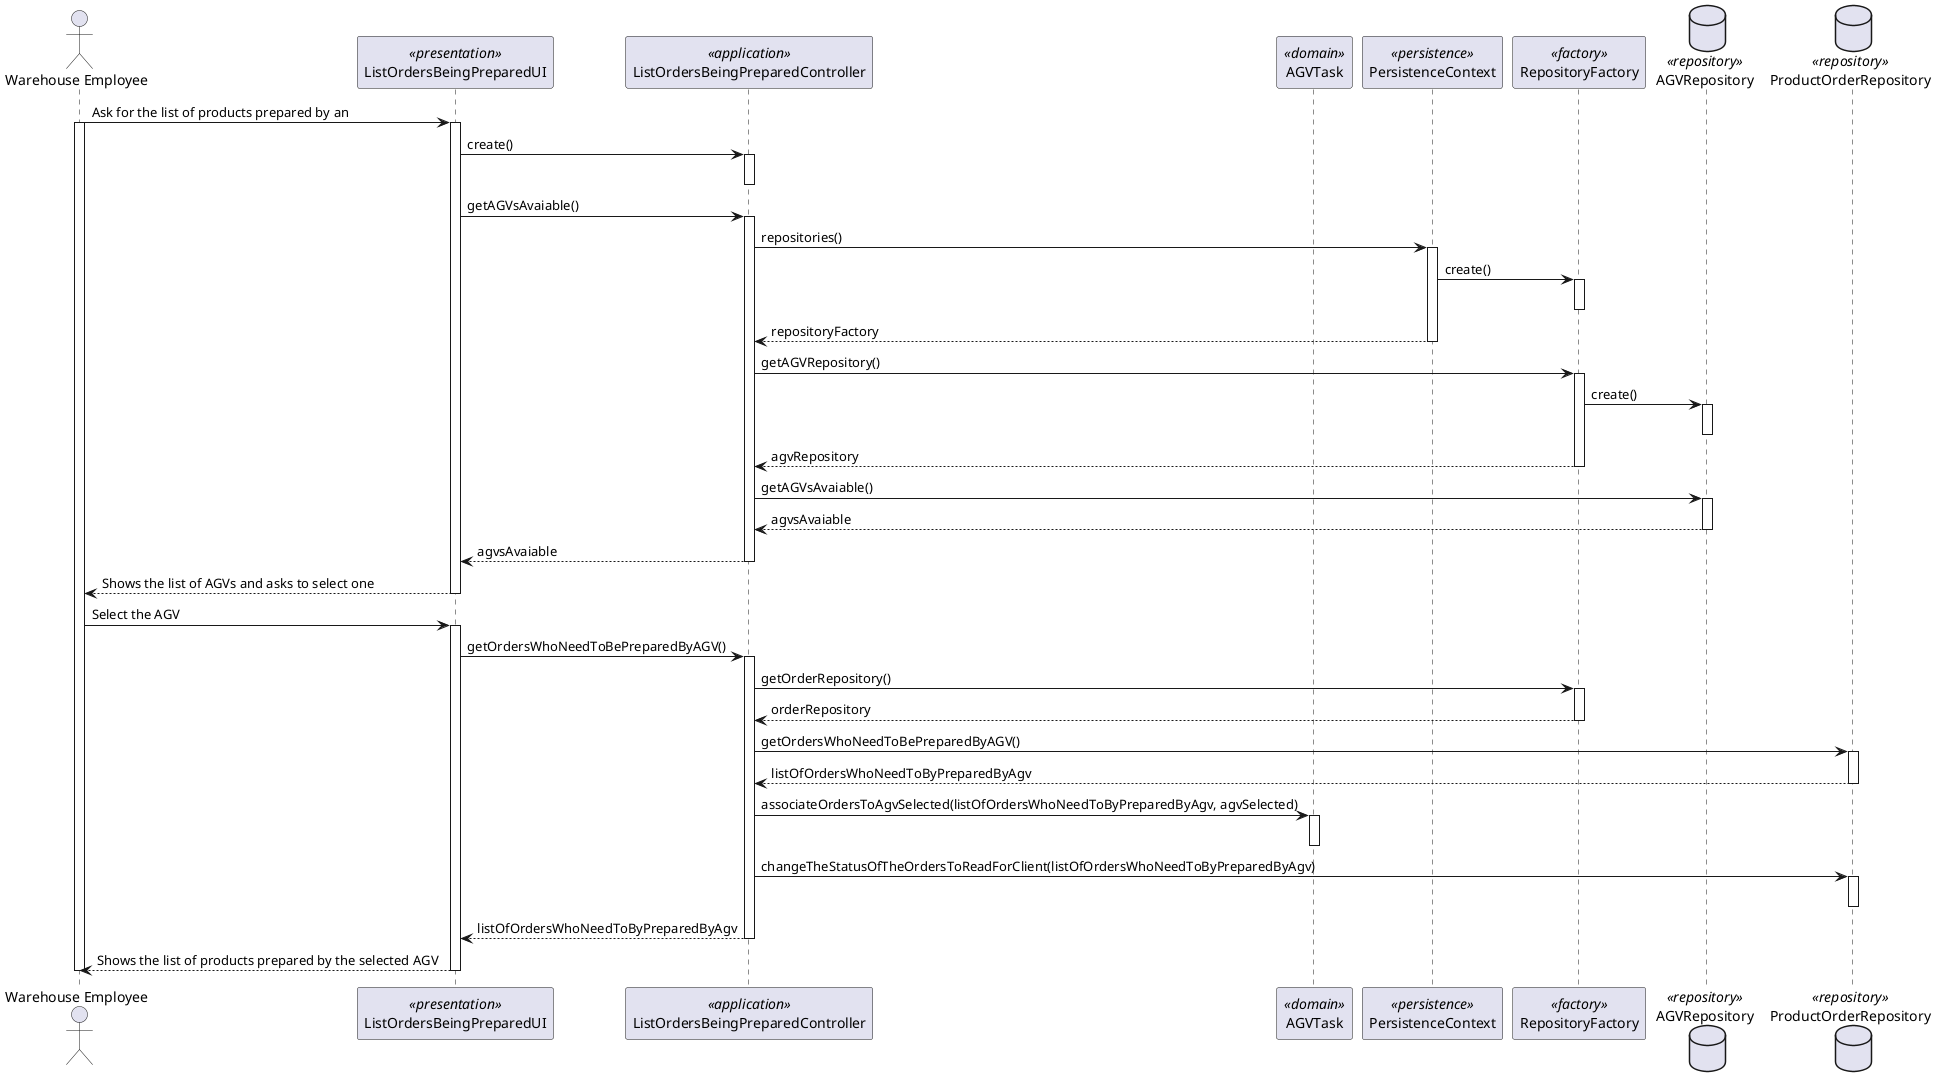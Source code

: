 @startuml
'http://plantuml.com/skinparam.html

actor "Warehouse Employee" as EMPLOYEE
participant ListOrdersBeingPreparedUI as UI <<presentation>>
participant ListOrdersBeingPreparedController as CONTROLLER <<application>>
participant AGVTask as TASK <<domain>>
participant PersistenceContext as PERSISTENCE <<persistence>>
participant RepositoryFactory as FACTORY <<factory>>
database AGVRepository as REPOSITORY_AGV <<repository>>
database ProductOrderRepository as REPOSITORY_ORDERS <<repository>>

EMPLOYEE -> UI: Ask for the list of products prepared by an
activate EMPLOYEE
activate UI

UI -> CONTROLLER: create()

activate CONTROLLER
deactivate CONTROLLER

UI -> CONTROLLER : getAGVsAvaiable()
activate CONTROLLER

CONTROLLER -> PERSISTENCE : repositories()

activate PERSISTENCE

PERSISTENCE -> FACTORY : create()

activate FACTORY
deactivate FACTORY

PERSISTENCE --> CONTROLLER : repositoryFactory

deactivate PERSISTENCE

CONTROLLER -> FACTORY : getAGVRepository()

activate FACTORY

FACTORY -> REPOSITORY_AGV : create()

activate REPOSITORY_AGV
deactivate REPOSITORY_AGV

FACTORY --> CONTROLLER : agvRepository
deactivate FACTORY

CONTROLLER -> REPOSITORY_AGV : getAGVsAvaiable()

activate REPOSITORY_AGV

REPOSITORY_AGV --> CONTROLLER : agvsAvaiable

deactivate REPOSITORY_AGV

CONTROLLER --> UI : agvsAvaiable
deactivate CONTROLLER

UI --> EMPLOYEE: Shows the list of AGVs and asks to select one


deactivate CONTROLLER
deactivate UI

EMPLOYEE -> UI : Select the AGV

activate UI

UI -> CONTROLLER : getOrdersWhoNeedToBePreparedByAGV()

activate CONTROLLER

CONTROLLER -> FACTORY : getOrderRepository()

activate FACTORY

FACTORY --> CONTROLLER : orderRepository

deactivate FACTORY

CONTROLLER -> REPOSITORY_ORDERS : getOrdersWhoNeedToBePreparedByAGV()

activate REPOSITORY_ORDERS

REPOSITORY_ORDERS --> CONTROLLER : listOfOrdersWhoNeedToByPreparedByAgv
deactivate REPOSITORY_ORDERS

CONTROLLER -> TASK : associateOrdersToAgvSelected(listOfOrdersWhoNeedToByPreparedByAgv, agvSelected)

activate TASK
deactivate TASK

CONTROLLER -> REPOSITORY_ORDERS : changeTheStatusOfTheOrdersToReadForClient(listOfOrdersWhoNeedToByPreparedByAgv)

activate REPOSITORY_ORDERS
deactivate REPOSITORY_ORDERS

CONTROLLER --> UI : listOfOrdersWhoNeedToByPreparedByAgv
deactivate CONTROLLER

UI --> EMPLOYEE : Shows the list of products prepared by the selected AGV

deactivate UI

deactivate EMPLOYEE

@enduml